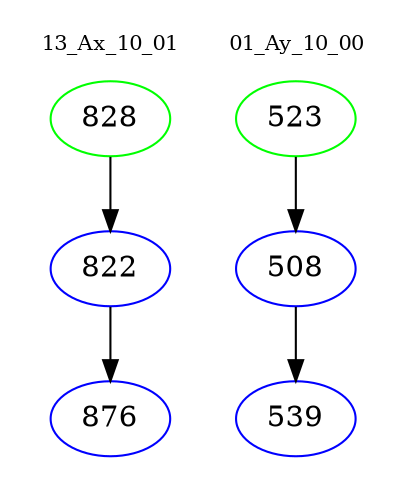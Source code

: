 digraph{
subgraph cluster_0 {
color = white
label = "13_Ax_10_01";
fontsize=10;
T0_828 [label="828", color="green"]
T0_828 -> T0_822 [color="black"]
T0_822 [label="822", color="blue"]
T0_822 -> T0_876 [color="black"]
T0_876 [label="876", color="blue"]
}
subgraph cluster_1 {
color = white
label = "01_Ay_10_00";
fontsize=10;
T1_523 [label="523", color="green"]
T1_523 -> T1_508 [color="black"]
T1_508 [label="508", color="blue"]
T1_508 -> T1_539 [color="black"]
T1_539 [label="539", color="blue"]
}
}
